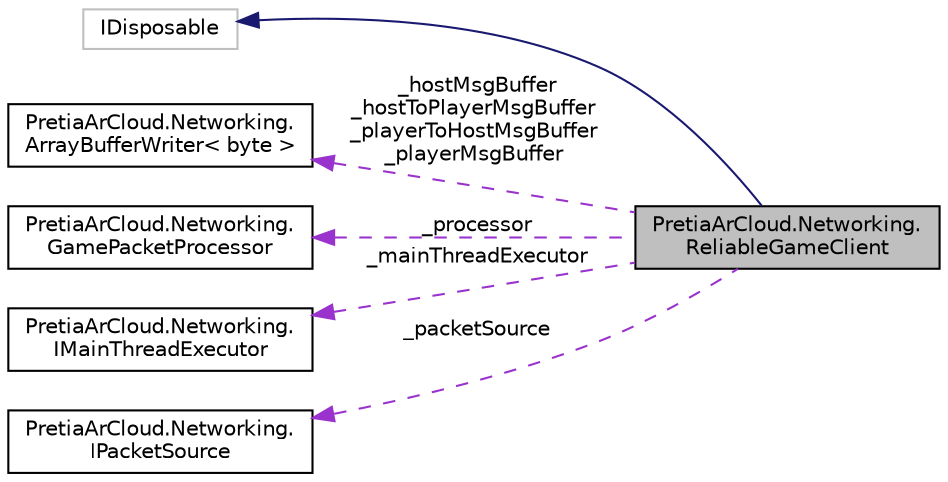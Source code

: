 digraph "PretiaArCloud.Networking.ReliableGameClient"
{
 // LATEX_PDF_SIZE
  edge [fontname="Helvetica",fontsize="10",labelfontname="Helvetica",labelfontsize="10"];
  node [fontname="Helvetica",fontsize="10",shape=record];
  rankdir="LR";
  Node1 [label="PretiaArCloud.Networking.\lReliableGameClient",height=0.2,width=0.4,color="black", fillcolor="grey75", style="filled", fontcolor="black",tooltip=" "];
  Node2 -> Node1 [dir="back",color="midnightblue",fontsize="10",style="solid",fontname="Helvetica"];
  Node2 [label="IDisposable",height=0.2,width=0.4,color="grey75", fillcolor="white", style="filled",tooltip=" "];
  Node3 -> Node1 [dir="back",color="darkorchid3",fontsize="10",style="dashed",label=" _hostMsgBuffer\n_hostToPlayerMsgBuffer\n_playerToHostMsgBuffer\n_playerMsgBuffer" ,fontname="Helvetica"];
  Node3 [label="PretiaArCloud.Networking.\lArrayBufferWriter\< byte \>",height=0.2,width=0.4,color="black", fillcolor="white", style="filled",URL="$classPretiaArCloud_1_1Networking_1_1ArrayBufferWriter.html",tooltip=" "];
  Node4 -> Node1 [dir="back",color="darkorchid3",fontsize="10",style="dashed",label=" _processor" ,fontname="Helvetica"];
  Node4 [label="PretiaArCloud.Networking.\lGamePacketProcessor",height=0.2,width=0.4,color="black", fillcolor="white", style="filled",URL="$classPretiaArCloud_1_1Networking_1_1GamePacketProcessor.html",tooltip=" "];
  Node5 -> Node1 [dir="back",color="darkorchid3",fontsize="10",style="dashed",label=" _mainThreadExecutor" ,fontname="Helvetica"];
  Node5 [label="PretiaArCloud.Networking.\lIMainThreadExecutor",height=0.2,width=0.4,color="black", fillcolor="white", style="filled",URL="$interfacePretiaArCloud_1_1Networking_1_1IMainThreadExecutor.html",tooltip=" "];
  Node6 -> Node1 [dir="back",color="darkorchid3",fontsize="10",style="dashed",label=" _packetSource" ,fontname="Helvetica"];
  Node6 [label="PretiaArCloud.Networking.\lIPacketSource",height=0.2,width=0.4,color="black", fillcolor="white", style="filled",URL="$interfacePretiaArCloud_1_1Networking_1_1IPacketSource.html",tooltip=" "];
}
